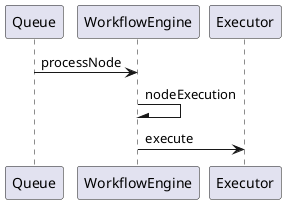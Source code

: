 @startuml

participant Queue
participant WorkflowEngine
participant Executor

Queue -> WorkflowEngine: processNode
WorkflowEngine -\ WorkflowEngine: nodeExecution
WorkflowEngine -> Executor: execute

@enduml
